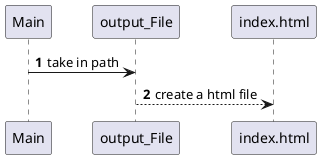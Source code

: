 @startuml
'https://plantuml.com/class-diagram

@startuml
'https://plantuml.com/sequence-diagram

autonumber

Main -> output_File: take in path
output_File --> index.html: create a html file


@enduml